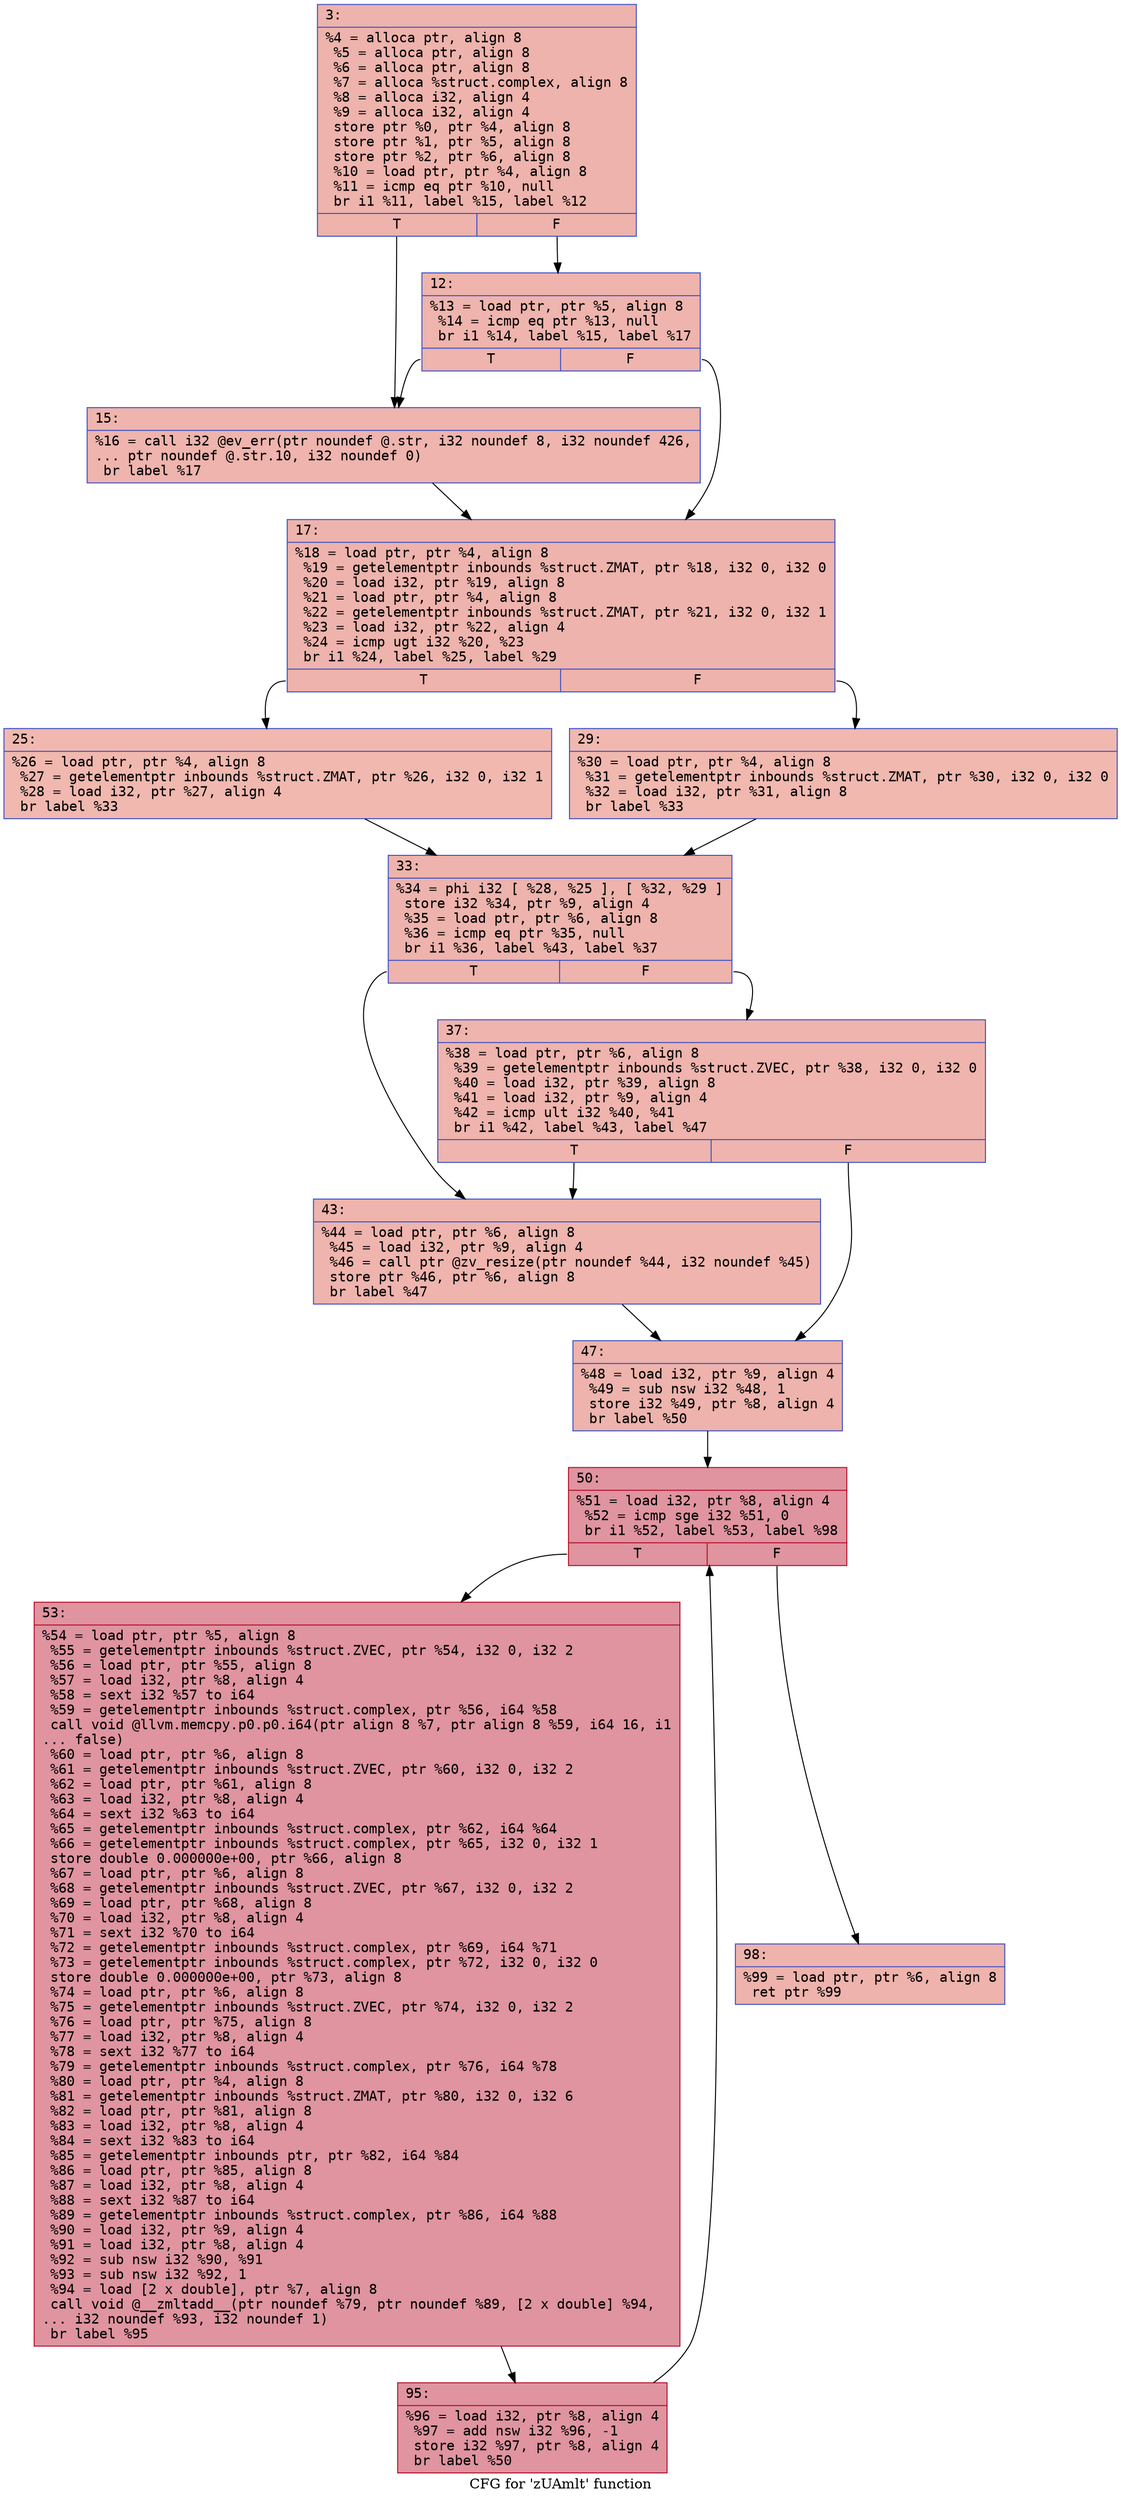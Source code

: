 digraph "CFG for 'zUAmlt' function" {
	label="CFG for 'zUAmlt' function";

	Node0x600002271ae0 [shape=record,color="#3d50c3ff", style=filled, fillcolor="#d6524470" fontname="Courier",label="{3:\l|  %4 = alloca ptr, align 8\l  %5 = alloca ptr, align 8\l  %6 = alloca ptr, align 8\l  %7 = alloca %struct.complex, align 8\l  %8 = alloca i32, align 4\l  %9 = alloca i32, align 4\l  store ptr %0, ptr %4, align 8\l  store ptr %1, ptr %5, align 8\l  store ptr %2, ptr %6, align 8\l  %10 = load ptr, ptr %4, align 8\l  %11 = icmp eq ptr %10, null\l  br i1 %11, label %15, label %12\l|{<s0>T|<s1>F}}"];
	Node0x600002271ae0:s0 -> Node0x600002271b80[tooltip="3 -> 15\nProbability 37.50%" ];
	Node0x600002271ae0:s1 -> Node0x600002271b30[tooltip="3 -> 12\nProbability 62.50%" ];
	Node0x600002271b30 [shape=record,color="#3d50c3ff", style=filled, fillcolor="#d8564670" fontname="Courier",label="{12:\l|  %13 = load ptr, ptr %5, align 8\l  %14 = icmp eq ptr %13, null\l  br i1 %14, label %15, label %17\l|{<s0>T|<s1>F}}"];
	Node0x600002271b30:s0 -> Node0x600002271b80[tooltip="12 -> 15\nProbability 37.50%" ];
	Node0x600002271b30:s1 -> Node0x600002271bd0[tooltip="12 -> 17\nProbability 62.50%" ];
	Node0x600002271b80 [shape=record,color="#3d50c3ff", style=filled, fillcolor="#d8564670" fontname="Courier",label="{15:\l|  %16 = call i32 @ev_err(ptr noundef @.str, i32 noundef 8, i32 noundef 426,\l... ptr noundef @.str.10, i32 noundef 0)\l  br label %17\l}"];
	Node0x600002271b80 -> Node0x600002271bd0[tooltip="15 -> 17\nProbability 100.00%" ];
	Node0x600002271bd0 [shape=record,color="#3d50c3ff", style=filled, fillcolor="#d6524470" fontname="Courier",label="{17:\l|  %18 = load ptr, ptr %4, align 8\l  %19 = getelementptr inbounds %struct.ZMAT, ptr %18, i32 0, i32 0\l  %20 = load i32, ptr %19, align 8\l  %21 = load ptr, ptr %4, align 8\l  %22 = getelementptr inbounds %struct.ZMAT, ptr %21, i32 0, i32 1\l  %23 = load i32, ptr %22, align 4\l  %24 = icmp ugt i32 %20, %23\l  br i1 %24, label %25, label %29\l|{<s0>T|<s1>F}}"];
	Node0x600002271bd0:s0 -> Node0x600002271c20[tooltip="17 -> 25\nProbability 50.00%" ];
	Node0x600002271bd0:s1 -> Node0x600002271c70[tooltip="17 -> 29\nProbability 50.00%" ];
	Node0x600002271c20 [shape=record,color="#3d50c3ff", style=filled, fillcolor="#dc5d4a70" fontname="Courier",label="{25:\l|  %26 = load ptr, ptr %4, align 8\l  %27 = getelementptr inbounds %struct.ZMAT, ptr %26, i32 0, i32 1\l  %28 = load i32, ptr %27, align 4\l  br label %33\l}"];
	Node0x600002271c20 -> Node0x600002271cc0[tooltip="25 -> 33\nProbability 100.00%" ];
	Node0x600002271c70 [shape=record,color="#3d50c3ff", style=filled, fillcolor="#dc5d4a70" fontname="Courier",label="{29:\l|  %30 = load ptr, ptr %4, align 8\l  %31 = getelementptr inbounds %struct.ZMAT, ptr %30, i32 0, i32 0\l  %32 = load i32, ptr %31, align 8\l  br label %33\l}"];
	Node0x600002271c70 -> Node0x600002271cc0[tooltip="29 -> 33\nProbability 100.00%" ];
	Node0x600002271cc0 [shape=record,color="#3d50c3ff", style=filled, fillcolor="#d6524470" fontname="Courier",label="{33:\l|  %34 = phi i32 [ %28, %25 ], [ %32, %29 ]\l  store i32 %34, ptr %9, align 4\l  %35 = load ptr, ptr %6, align 8\l  %36 = icmp eq ptr %35, null\l  br i1 %36, label %43, label %37\l|{<s0>T|<s1>F}}"];
	Node0x600002271cc0:s0 -> Node0x600002271d60[tooltip="33 -> 43\nProbability 37.50%" ];
	Node0x600002271cc0:s1 -> Node0x600002271d10[tooltip="33 -> 37\nProbability 62.50%" ];
	Node0x600002271d10 [shape=record,color="#3d50c3ff", style=filled, fillcolor="#d8564670" fontname="Courier",label="{37:\l|  %38 = load ptr, ptr %6, align 8\l  %39 = getelementptr inbounds %struct.ZVEC, ptr %38, i32 0, i32 0\l  %40 = load i32, ptr %39, align 8\l  %41 = load i32, ptr %9, align 4\l  %42 = icmp ult i32 %40, %41\l  br i1 %42, label %43, label %47\l|{<s0>T|<s1>F}}"];
	Node0x600002271d10:s0 -> Node0x600002271d60[tooltip="37 -> 43\nProbability 50.00%" ];
	Node0x600002271d10:s1 -> Node0x600002271db0[tooltip="37 -> 47\nProbability 50.00%" ];
	Node0x600002271d60 [shape=record,color="#3d50c3ff", style=filled, fillcolor="#d8564670" fontname="Courier",label="{43:\l|  %44 = load ptr, ptr %6, align 8\l  %45 = load i32, ptr %9, align 4\l  %46 = call ptr @zv_resize(ptr noundef %44, i32 noundef %45)\l  store ptr %46, ptr %6, align 8\l  br label %47\l}"];
	Node0x600002271d60 -> Node0x600002271db0[tooltip="43 -> 47\nProbability 100.00%" ];
	Node0x600002271db0 [shape=record,color="#3d50c3ff", style=filled, fillcolor="#d6524470" fontname="Courier",label="{47:\l|  %48 = load i32, ptr %9, align 4\l  %49 = sub nsw i32 %48, 1\l  store i32 %49, ptr %8, align 4\l  br label %50\l}"];
	Node0x600002271db0 -> Node0x600002271e00[tooltip="47 -> 50\nProbability 100.00%" ];
	Node0x600002271e00 [shape=record,color="#b70d28ff", style=filled, fillcolor="#b70d2870" fontname="Courier",label="{50:\l|  %51 = load i32, ptr %8, align 4\l  %52 = icmp sge i32 %51, 0\l  br i1 %52, label %53, label %98\l|{<s0>T|<s1>F}}"];
	Node0x600002271e00:s0 -> Node0x600002271e50[tooltip="50 -> 53\nProbability 96.88%" ];
	Node0x600002271e00:s1 -> Node0x600002271ef0[tooltip="50 -> 98\nProbability 3.12%" ];
	Node0x600002271e50 [shape=record,color="#b70d28ff", style=filled, fillcolor="#b70d2870" fontname="Courier",label="{53:\l|  %54 = load ptr, ptr %5, align 8\l  %55 = getelementptr inbounds %struct.ZVEC, ptr %54, i32 0, i32 2\l  %56 = load ptr, ptr %55, align 8\l  %57 = load i32, ptr %8, align 4\l  %58 = sext i32 %57 to i64\l  %59 = getelementptr inbounds %struct.complex, ptr %56, i64 %58\l  call void @llvm.memcpy.p0.p0.i64(ptr align 8 %7, ptr align 8 %59, i64 16, i1\l... false)\l  %60 = load ptr, ptr %6, align 8\l  %61 = getelementptr inbounds %struct.ZVEC, ptr %60, i32 0, i32 2\l  %62 = load ptr, ptr %61, align 8\l  %63 = load i32, ptr %8, align 4\l  %64 = sext i32 %63 to i64\l  %65 = getelementptr inbounds %struct.complex, ptr %62, i64 %64\l  %66 = getelementptr inbounds %struct.complex, ptr %65, i32 0, i32 1\l  store double 0.000000e+00, ptr %66, align 8\l  %67 = load ptr, ptr %6, align 8\l  %68 = getelementptr inbounds %struct.ZVEC, ptr %67, i32 0, i32 2\l  %69 = load ptr, ptr %68, align 8\l  %70 = load i32, ptr %8, align 4\l  %71 = sext i32 %70 to i64\l  %72 = getelementptr inbounds %struct.complex, ptr %69, i64 %71\l  %73 = getelementptr inbounds %struct.complex, ptr %72, i32 0, i32 0\l  store double 0.000000e+00, ptr %73, align 8\l  %74 = load ptr, ptr %6, align 8\l  %75 = getelementptr inbounds %struct.ZVEC, ptr %74, i32 0, i32 2\l  %76 = load ptr, ptr %75, align 8\l  %77 = load i32, ptr %8, align 4\l  %78 = sext i32 %77 to i64\l  %79 = getelementptr inbounds %struct.complex, ptr %76, i64 %78\l  %80 = load ptr, ptr %4, align 8\l  %81 = getelementptr inbounds %struct.ZMAT, ptr %80, i32 0, i32 6\l  %82 = load ptr, ptr %81, align 8\l  %83 = load i32, ptr %8, align 4\l  %84 = sext i32 %83 to i64\l  %85 = getelementptr inbounds ptr, ptr %82, i64 %84\l  %86 = load ptr, ptr %85, align 8\l  %87 = load i32, ptr %8, align 4\l  %88 = sext i32 %87 to i64\l  %89 = getelementptr inbounds %struct.complex, ptr %86, i64 %88\l  %90 = load i32, ptr %9, align 4\l  %91 = load i32, ptr %8, align 4\l  %92 = sub nsw i32 %90, %91\l  %93 = sub nsw i32 %92, 1\l  %94 = load [2 x double], ptr %7, align 8\l  call void @__zmltadd__(ptr noundef %79, ptr noundef %89, [2 x double] %94,\l... i32 noundef %93, i32 noundef 1)\l  br label %95\l}"];
	Node0x600002271e50 -> Node0x600002271ea0[tooltip="53 -> 95\nProbability 100.00%" ];
	Node0x600002271ea0 [shape=record,color="#b70d28ff", style=filled, fillcolor="#b70d2870" fontname="Courier",label="{95:\l|  %96 = load i32, ptr %8, align 4\l  %97 = add nsw i32 %96, -1\l  store i32 %97, ptr %8, align 4\l  br label %50\l}"];
	Node0x600002271ea0 -> Node0x600002271e00[tooltip="95 -> 50\nProbability 100.00%" ];
	Node0x600002271ef0 [shape=record,color="#3d50c3ff", style=filled, fillcolor="#d6524470" fontname="Courier",label="{98:\l|  %99 = load ptr, ptr %6, align 8\l  ret ptr %99\l}"];
}
